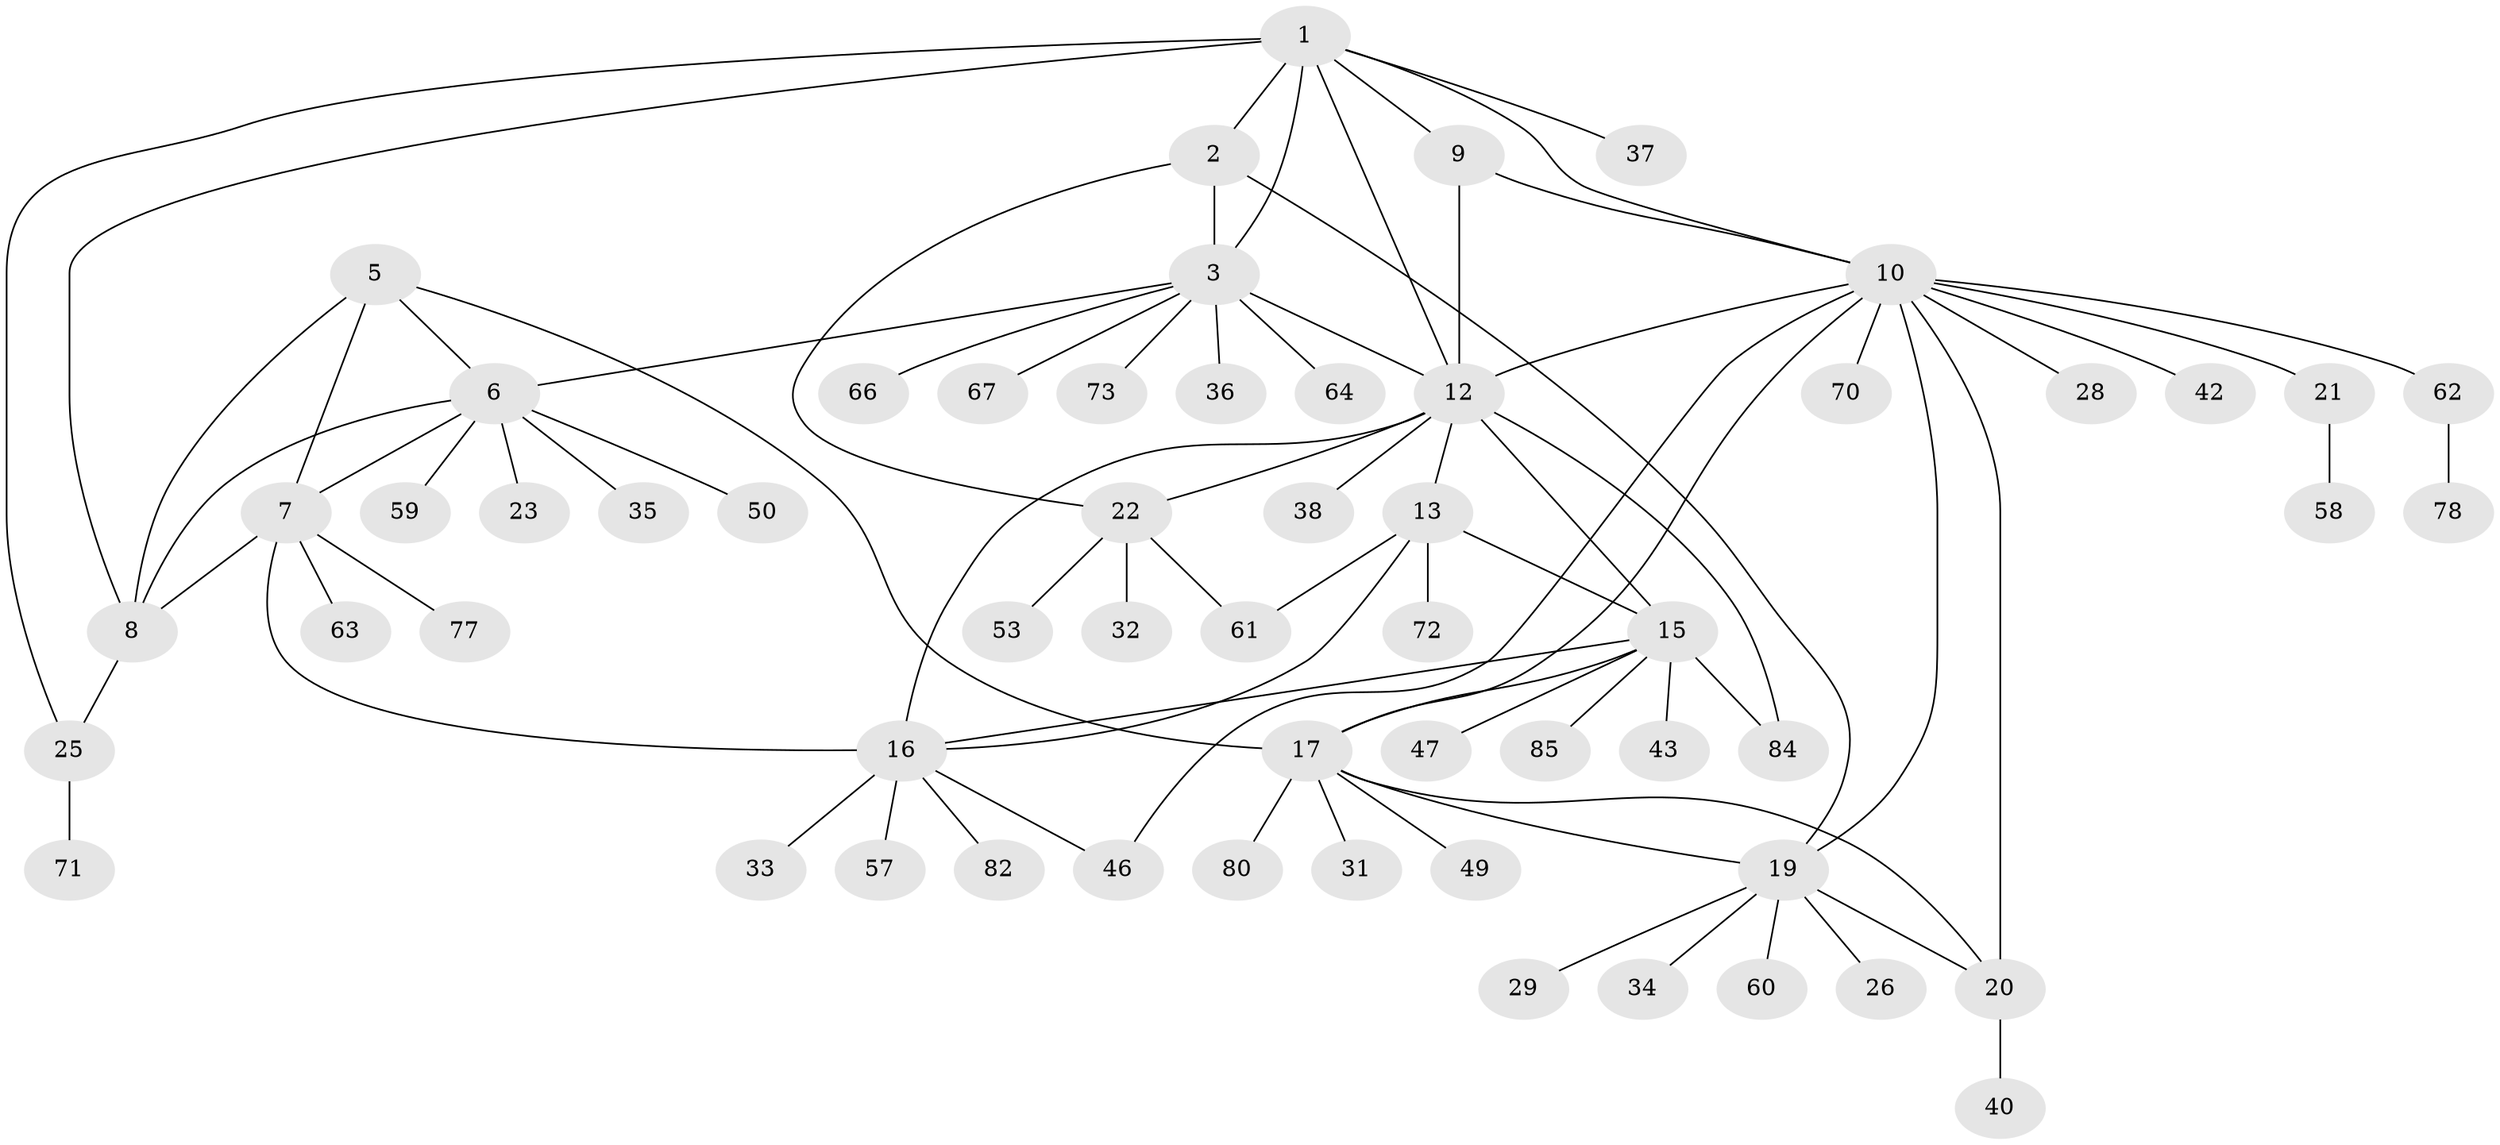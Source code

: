 // original degree distribution, {5: 0.03529411764705882, 6: 0.08235294117647059, 7: 0.03529411764705882, 4: 0.023529411764705882, 9: 0.03529411764705882, 3: 0.058823529411764705, 8: 0.023529411764705882, 1: 0.5176470588235295, 2: 0.18823529411764706}
// Generated by graph-tools (version 1.1) at 2025/42/03/06/25 10:42:10]
// undirected, 59 vertices, 82 edges
graph export_dot {
graph [start="1"]
  node [color=gray90,style=filled];
  1 [super="+11"];
  2 [super="+44"];
  3 [super="+4"];
  5;
  6 [super="+30"];
  7 [super="+24"];
  8 [super="+79"];
  9;
  10 [super="+18"];
  12 [super="+14"];
  13 [super="+68"];
  15 [super="+48"];
  16 [super="+39"];
  17 [super="+75"];
  19 [super="+41"];
  20;
  21 [super="+51"];
  22 [super="+27"];
  23;
  25 [super="+54"];
  26 [super="+45"];
  28 [super="+76"];
  29;
  31 [super="+81"];
  32;
  33;
  34 [super="+52"];
  35;
  36;
  37 [super="+55"];
  38 [super="+83"];
  40;
  42;
  43 [super="+56"];
  46;
  47;
  49;
  50;
  53;
  57;
  58;
  59;
  60;
  61 [super="+69"];
  62 [super="+65"];
  63;
  64;
  66 [super="+74"];
  67;
  70;
  71;
  72;
  73;
  77;
  78;
  80;
  82;
  84;
  85;
  1 -- 2;
  1 -- 3 [weight=2];
  1 -- 25;
  1 -- 37;
  1 -- 8;
  1 -- 9;
  1 -- 10;
  1 -- 12;
  2 -- 3 [weight=2];
  2 -- 19;
  2 -- 22;
  3 -- 6;
  3 -- 36;
  3 -- 67;
  3 -- 12;
  3 -- 64;
  3 -- 66;
  3 -- 73;
  5 -- 6;
  5 -- 7;
  5 -- 8;
  5 -- 17;
  6 -- 7;
  6 -- 8;
  6 -- 23;
  6 -- 35;
  6 -- 50;
  6 -- 59;
  7 -- 8;
  7 -- 16;
  7 -- 77;
  7 -- 63;
  8 -- 25;
  9 -- 10;
  9 -- 12;
  10 -- 12;
  10 -- 28;
  10 -- 42;
  10 -- 62;
  10 -- 70;
  10 -- 17;
  10 -- 19;
  10 -- 20;
  10 -- 21;
  10 -- 46;
  12 -- 22;
  12 -- 38;
  12 -- 84;
  12 -- 16;
  12 -- 13;
  12 -- 15;
  13 -- 15;
  13 -- 16;
  13 -- 61;
  13 -- 72;
  15 -- 16;
  15 -- 17;
  15 -- 43;
  15 -- 47;
  15 -- 84;
  15 -- 85;
  16 -- 33;
  16 -- 82;
  16 -- 57;
  16 -- 46;
  17 -- 19;
  17 -- 20;
  17 -- 31;
  17 -- 49;
  17 -- 80;
  19 -- 20;
  19 -- 26;
  19 -- 29;
  19 -- 34;
  19 -- 60;
  20 -- 40;
  21 -- 58;
  22 -- 53;
  22 -- 32;
  22 -- 61;
  25 -- 71;
  62 -- 78;
}
